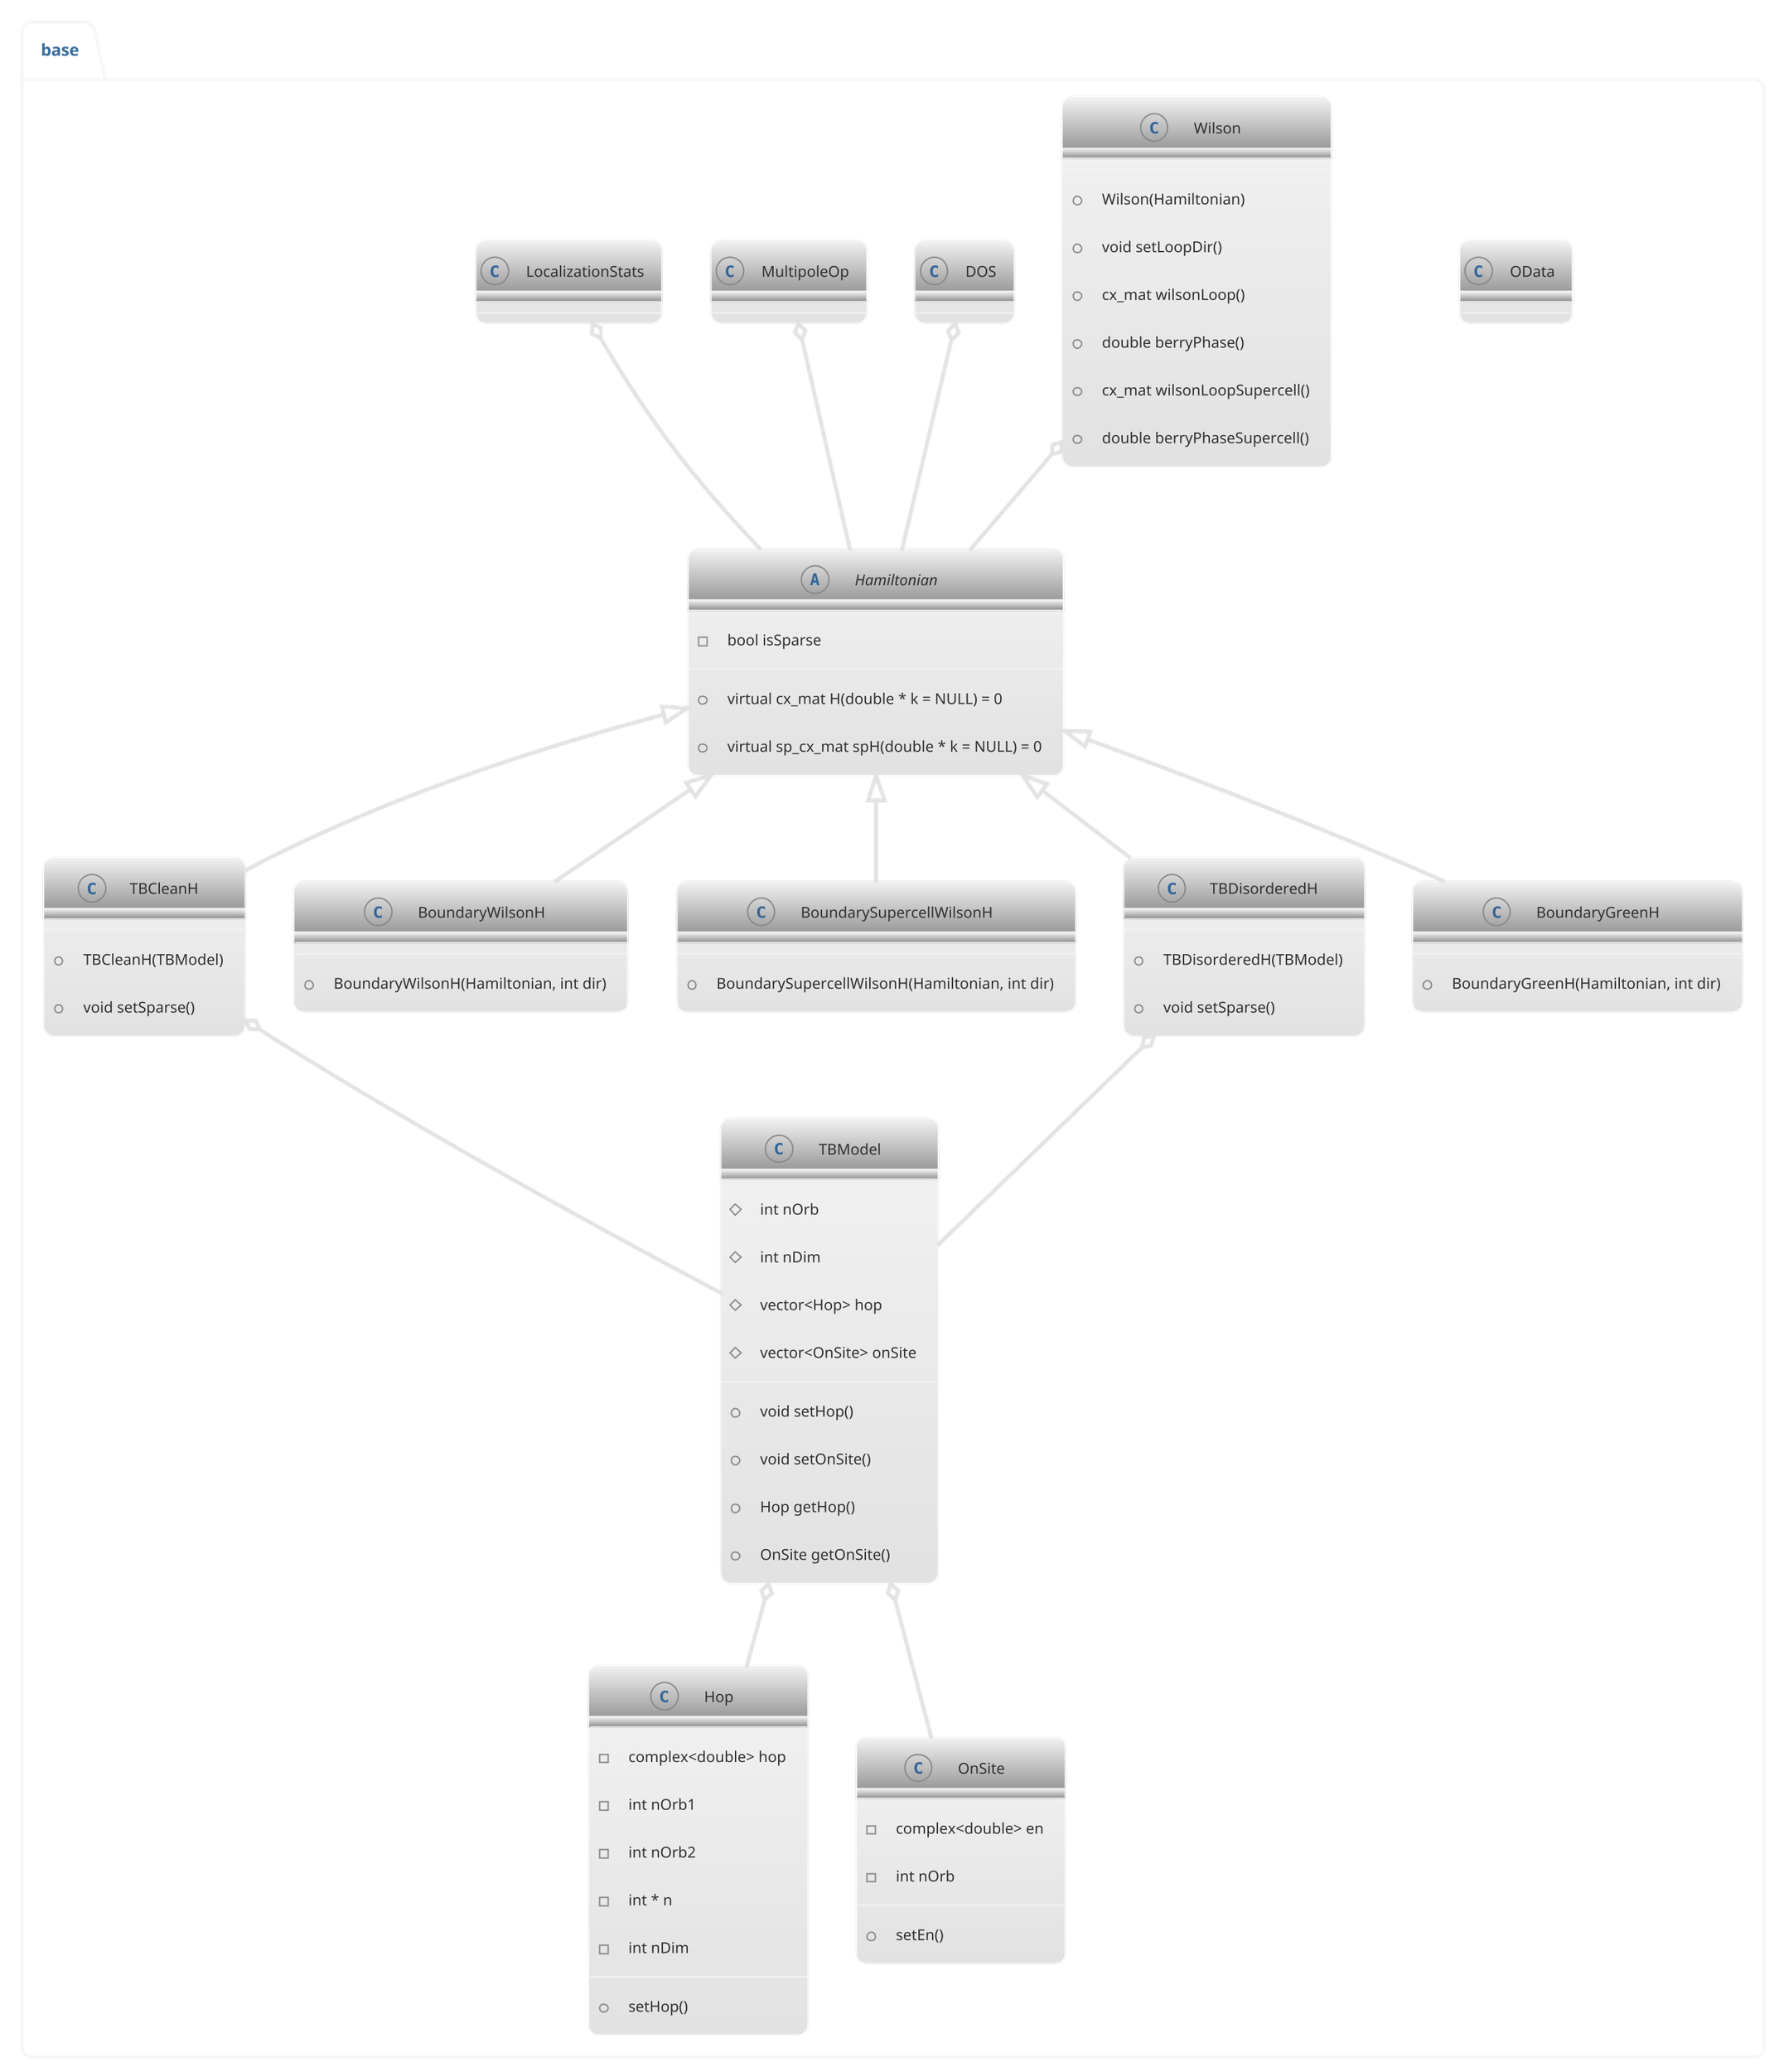 @startuml

!theme lightgray

skinparam dpi 200

package "base" {

  class TBModel{
    'Attributes
    # int nOrb
    # int nDim
    # vector<Hop> hop
    # vector<OnSite> onSite
    'Methods
    + void setHop()
    + void setOnSite()
    + Hop getHop()
    + OnSite getOnSite()
  }

  class Hop{
    -complex<double> hop
    -int nOrb1
    -int nOrb2
    -int * n
    -int nDim
    + setHop()
  }

  class OnSite{
    -complex<double> en
    -int nOrb
    + setEn()
  }

  class OData{
  }

  abstract class Hamiltonian{
  +virtual cx_mat H(double * k = NULL) = 0
  +virtual sp_cx_mat spH(double * k = NULL) = 0
  - bool isSparse
}

class Wilson{
  + Wilson(Hamiltonian)
  + void setLoopDir()
  + cx_mat wilsonLoop()
  + double berryPhase()
  + cx_mat wilsonLoopSupercell()
  + double berryPhaseSupercell()
}

class DOS{
}

class MultipoleOp{
}

class LocalizationStats{
}

class TBCleanH{
  + TBCleanH(TBModel)
  + void setSparse()
}

class BoundaryWilsonH{
  + BoundaryWilsonH(Hamiltonian, int dir)
}

class BoundarySupercellWilsonH{
  + BoundarySupercellWilsonH(Hamiltonian, int dir)
}

class TBDisorderedH{
  + TBDisorderedH(TBModel)
  + void setSparse()
}

class BoundaryGreenH{
  + BoundaryGreenH(Hamiltonian, int dir)
}

Wilson o-- Hamiltonian
DOS o-- Hamiltonian
MultipoleOp o-- Hamiltonian
LocalizationStats o--Hamiltonian

Hamiltonian <|-- TBCleanH
Hamiltonian <|-- TBDisorderedH
Hamiltonian <|-- BoundaryWilsonH
Hamiltonian <|-- BoundarySupercellWilsonH
Hamiltonian <|-- BoundaryGreenH

TBCleanH o-- TBModel
TBDisorderedH o-- TBModel

TBModel o-- OnSite
TBModel o-- Hop

}

@enduml

